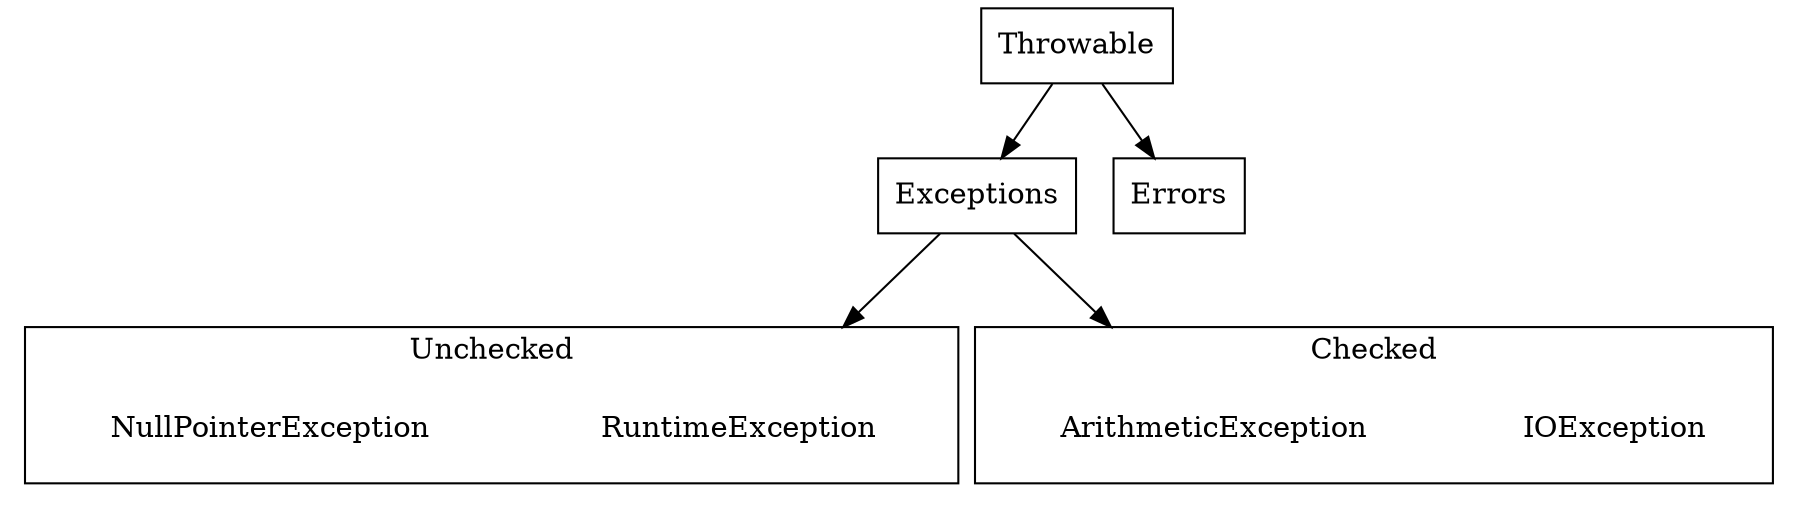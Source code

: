 digraph G {
compound=true;

node[shape=default]
Throwable->Exceptions;
Throwable->Errors;

subgraph cluster0{
    label="Unchecked";

    node [style=filled,color=white, shape=ellipse];
    "RuntimeException";
    "NullPointerException"
}

subgraph cluster1{
    //These exceptions are considered declarative

    label="Checked";

    node [style=filled,color=white, shape=ellipse];
    "IOException";
    "ArithmeticException"
}

Exceptions->"ArithmeticException" [lhead=cluster1, minlen=2];
Exceptions->"RuntimeException" [lhead=cluster0, minlen=2];

}
